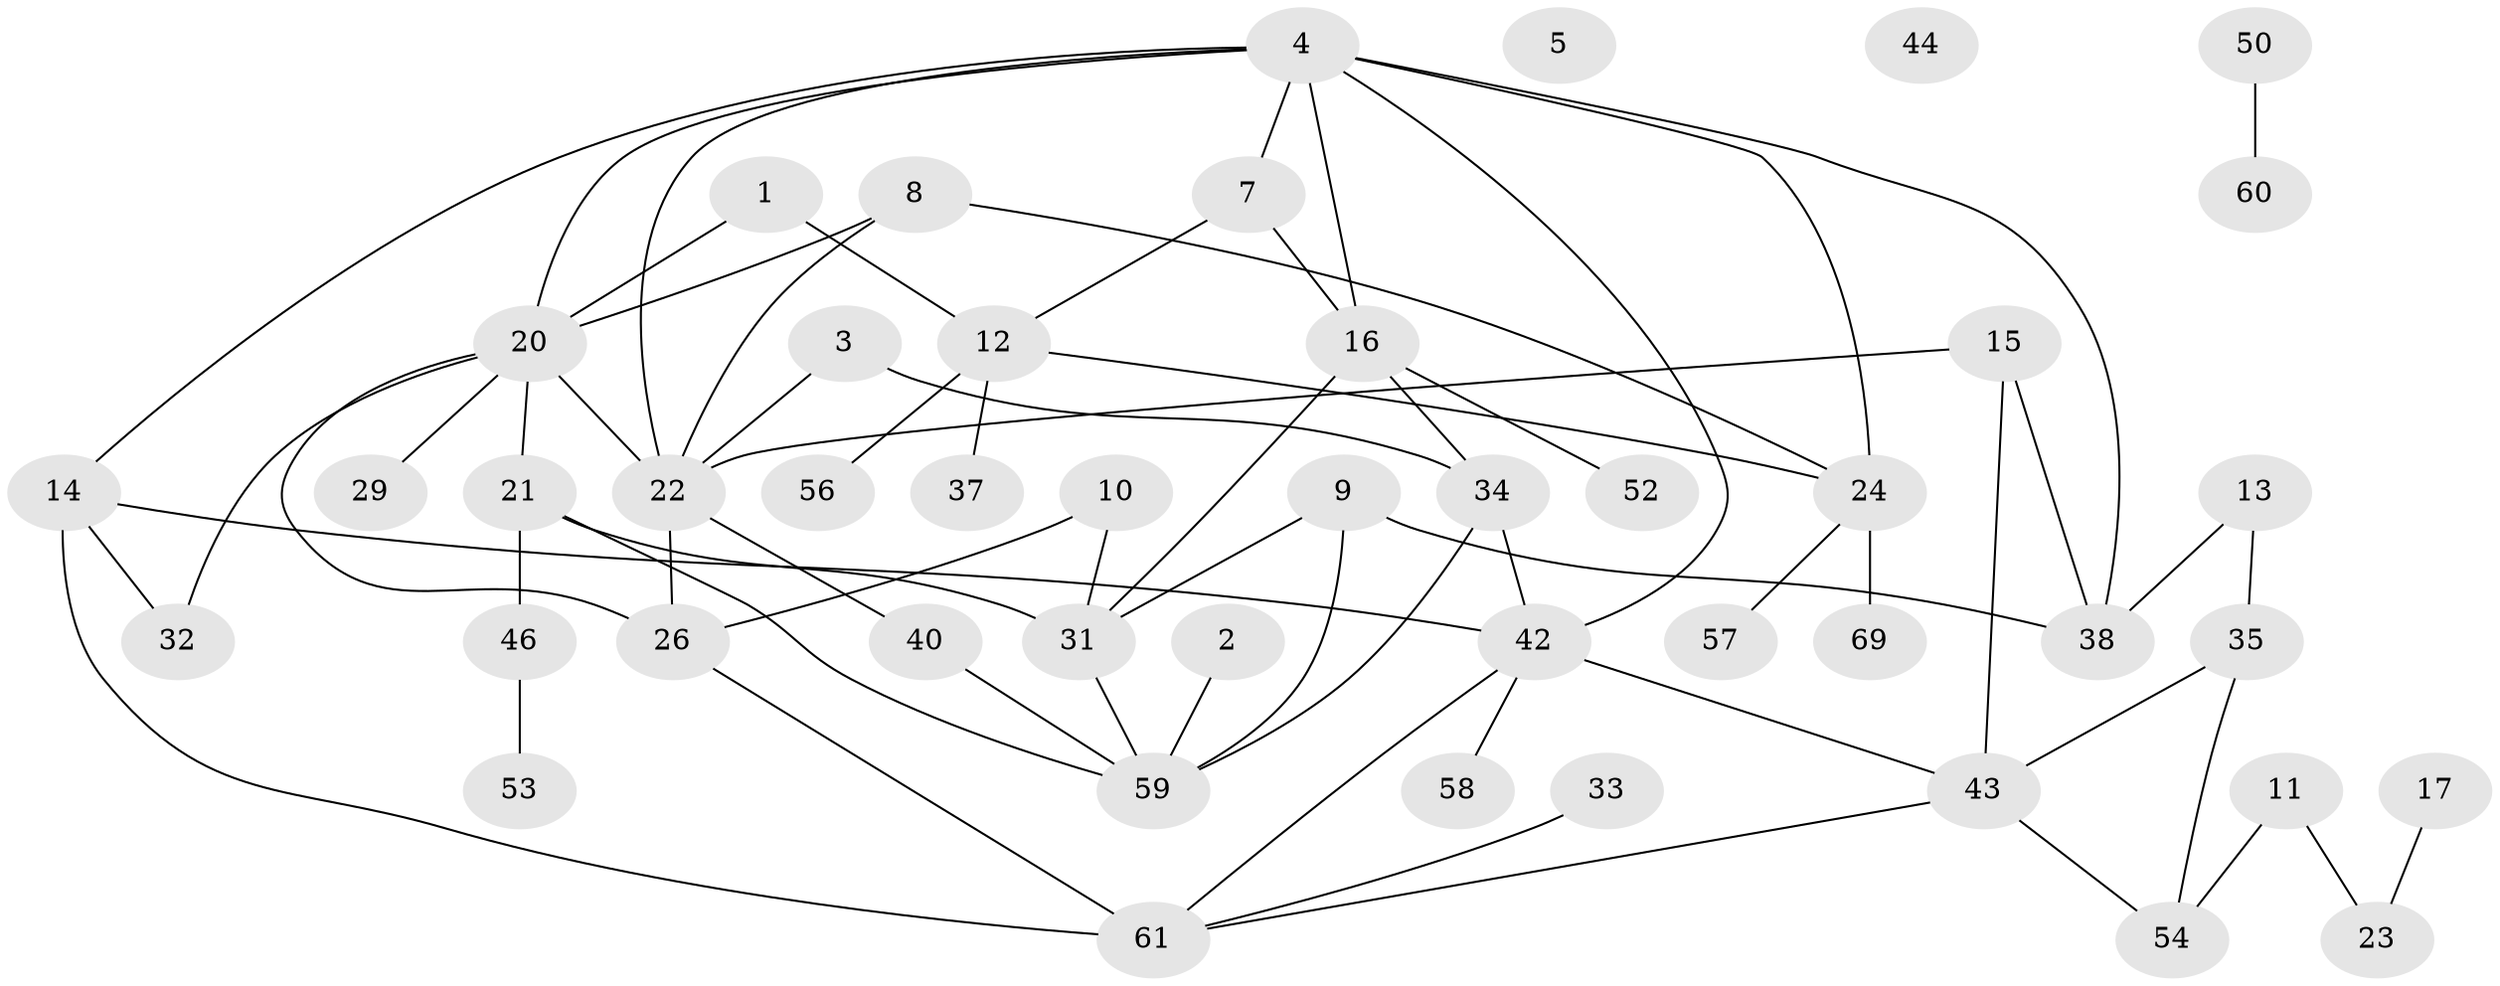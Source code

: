 // original degree distribution, {3: 0.25, 1: 0.2361111111111111, 5: 0.09722222222222222, 0: 0.027777777777777776, 2: 0.2222222222222222, 4: 0.1388888888888889, 6: 0.027777777777777776}
// Generated by graph-tools (version 1.1) at 2025/41/03/06/25 10:41:21]
// undirected, 46 vertices, 67 edges
graph export_dot {
graph [start="1"]
  node [color=gray90,style=filled];
  1 [super="+6"];
  2;
  3 [super="+25"];
  4 [super="+72"];
  5;
  7 [super="+19"];
  8 [super="+27"];
  9 [super="+49"];
  10 [super="+30"];
  11 [super="+18"];
  12 [super="+55"];
  13 [super="+68"];
  14 [super="+47"];
  15 [super="+41"];
  16 [super="+71"];
  17;
  20 [super="+70"];
  21;
  22 [super="+51"];
  23 [super="+28"];
  24 [super="+36"];
  26;
  29;
  31 [super="+66"];
  32;
  33;
  34 [super="+45"];
  35;
  37;
  38 [super="+39"];
  40;
  42 [super="+48"];
  43 [super="+63"];
  44;
  46;
  50 [super="+62"];
  52;
  53;
  54;
  56;
  57;
  58;
  59 [super="+64"];
  60 [super="+65"];
  61 [super="+67"];
  69;
  1 -- 20;
  1 -- 12;
  2 -- 59;
  3 -- 22;
  3 -- 34;
  4 -- 22;
  4 -- 20;
  4 -- 16;
  4 -- 24;
  4 -- 42;
  4 -- 14;
  4 -- 38;
  4 -- 7;
  7 -- 16;
  7 -- 12;
  8 -- 22;
  8 -- 24;
  8 -- 20;
  9 -- 59;
  9 -- 38;
  9 -- 31;
  10 -- 26;
  10 -- 31;
  11 -- 54;
  11 -- 23;
  12 -- 56;
  12 -- 37;
  12 -- 24;
  13 -- 35;
  13 -- 38;
  14 -- 32;
  14 -- 42;
  14 -- 61 [weight=2];
  15 -- 22;
  15 -- 38;
  15 -- 43;
  16 -- 31;
  16 -- 52;
  16 -- 34;
  17 -- 23;
  20 -- 21;
  20 -- 32;
  20 -- 22;
  20 -- 26;
  20 -- 29;
  21 -- 46;
  21 -- 59;
  21 -- 31;
  22 -- 26;
  22 -- 40;
  24 -- 57;
  24 -- 69;
  26 -- 61;
  31 -- 59;
  33 -- 61;
  34 -- 42;
  34 -- 59;
  35 -- 43;
  35 -- 54;
  40 -- 59;
  42 -- 43;
  42 -- 58;
  42 -- 61;
  43 -- 54;
  43 -- 61;
  46 -- 53;
  50 -- 60 [weight=2];
}
